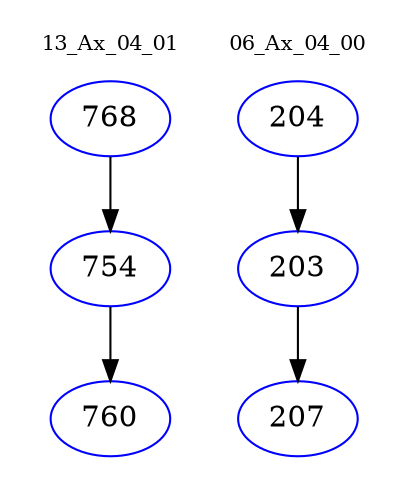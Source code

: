 digraph{
subgraph cluster_0 {
color = white
label = "13_Ax_04_01";
fontsize=10;
T0_768 [label="768", color="blue"]
T0_768 -> T0_754 [color="black"]
T0_754 [label="754", color="blue"]
T0_754 -> T0_760 [color="black"]
T0_760 [label="760", color="blue"]
}
subgraph cluster_1 {
color = white
label = "06_Ax_04_00";
fontsize=10;
T1_204 [label="204", color="blue"]
T1_204 -> T1_203 [color="black"]
T1_203 [label="203", color="blue"]
T1_203 -> T1_207 [color="black"]
T1_207 [label="207", color="blue"]
}
}
